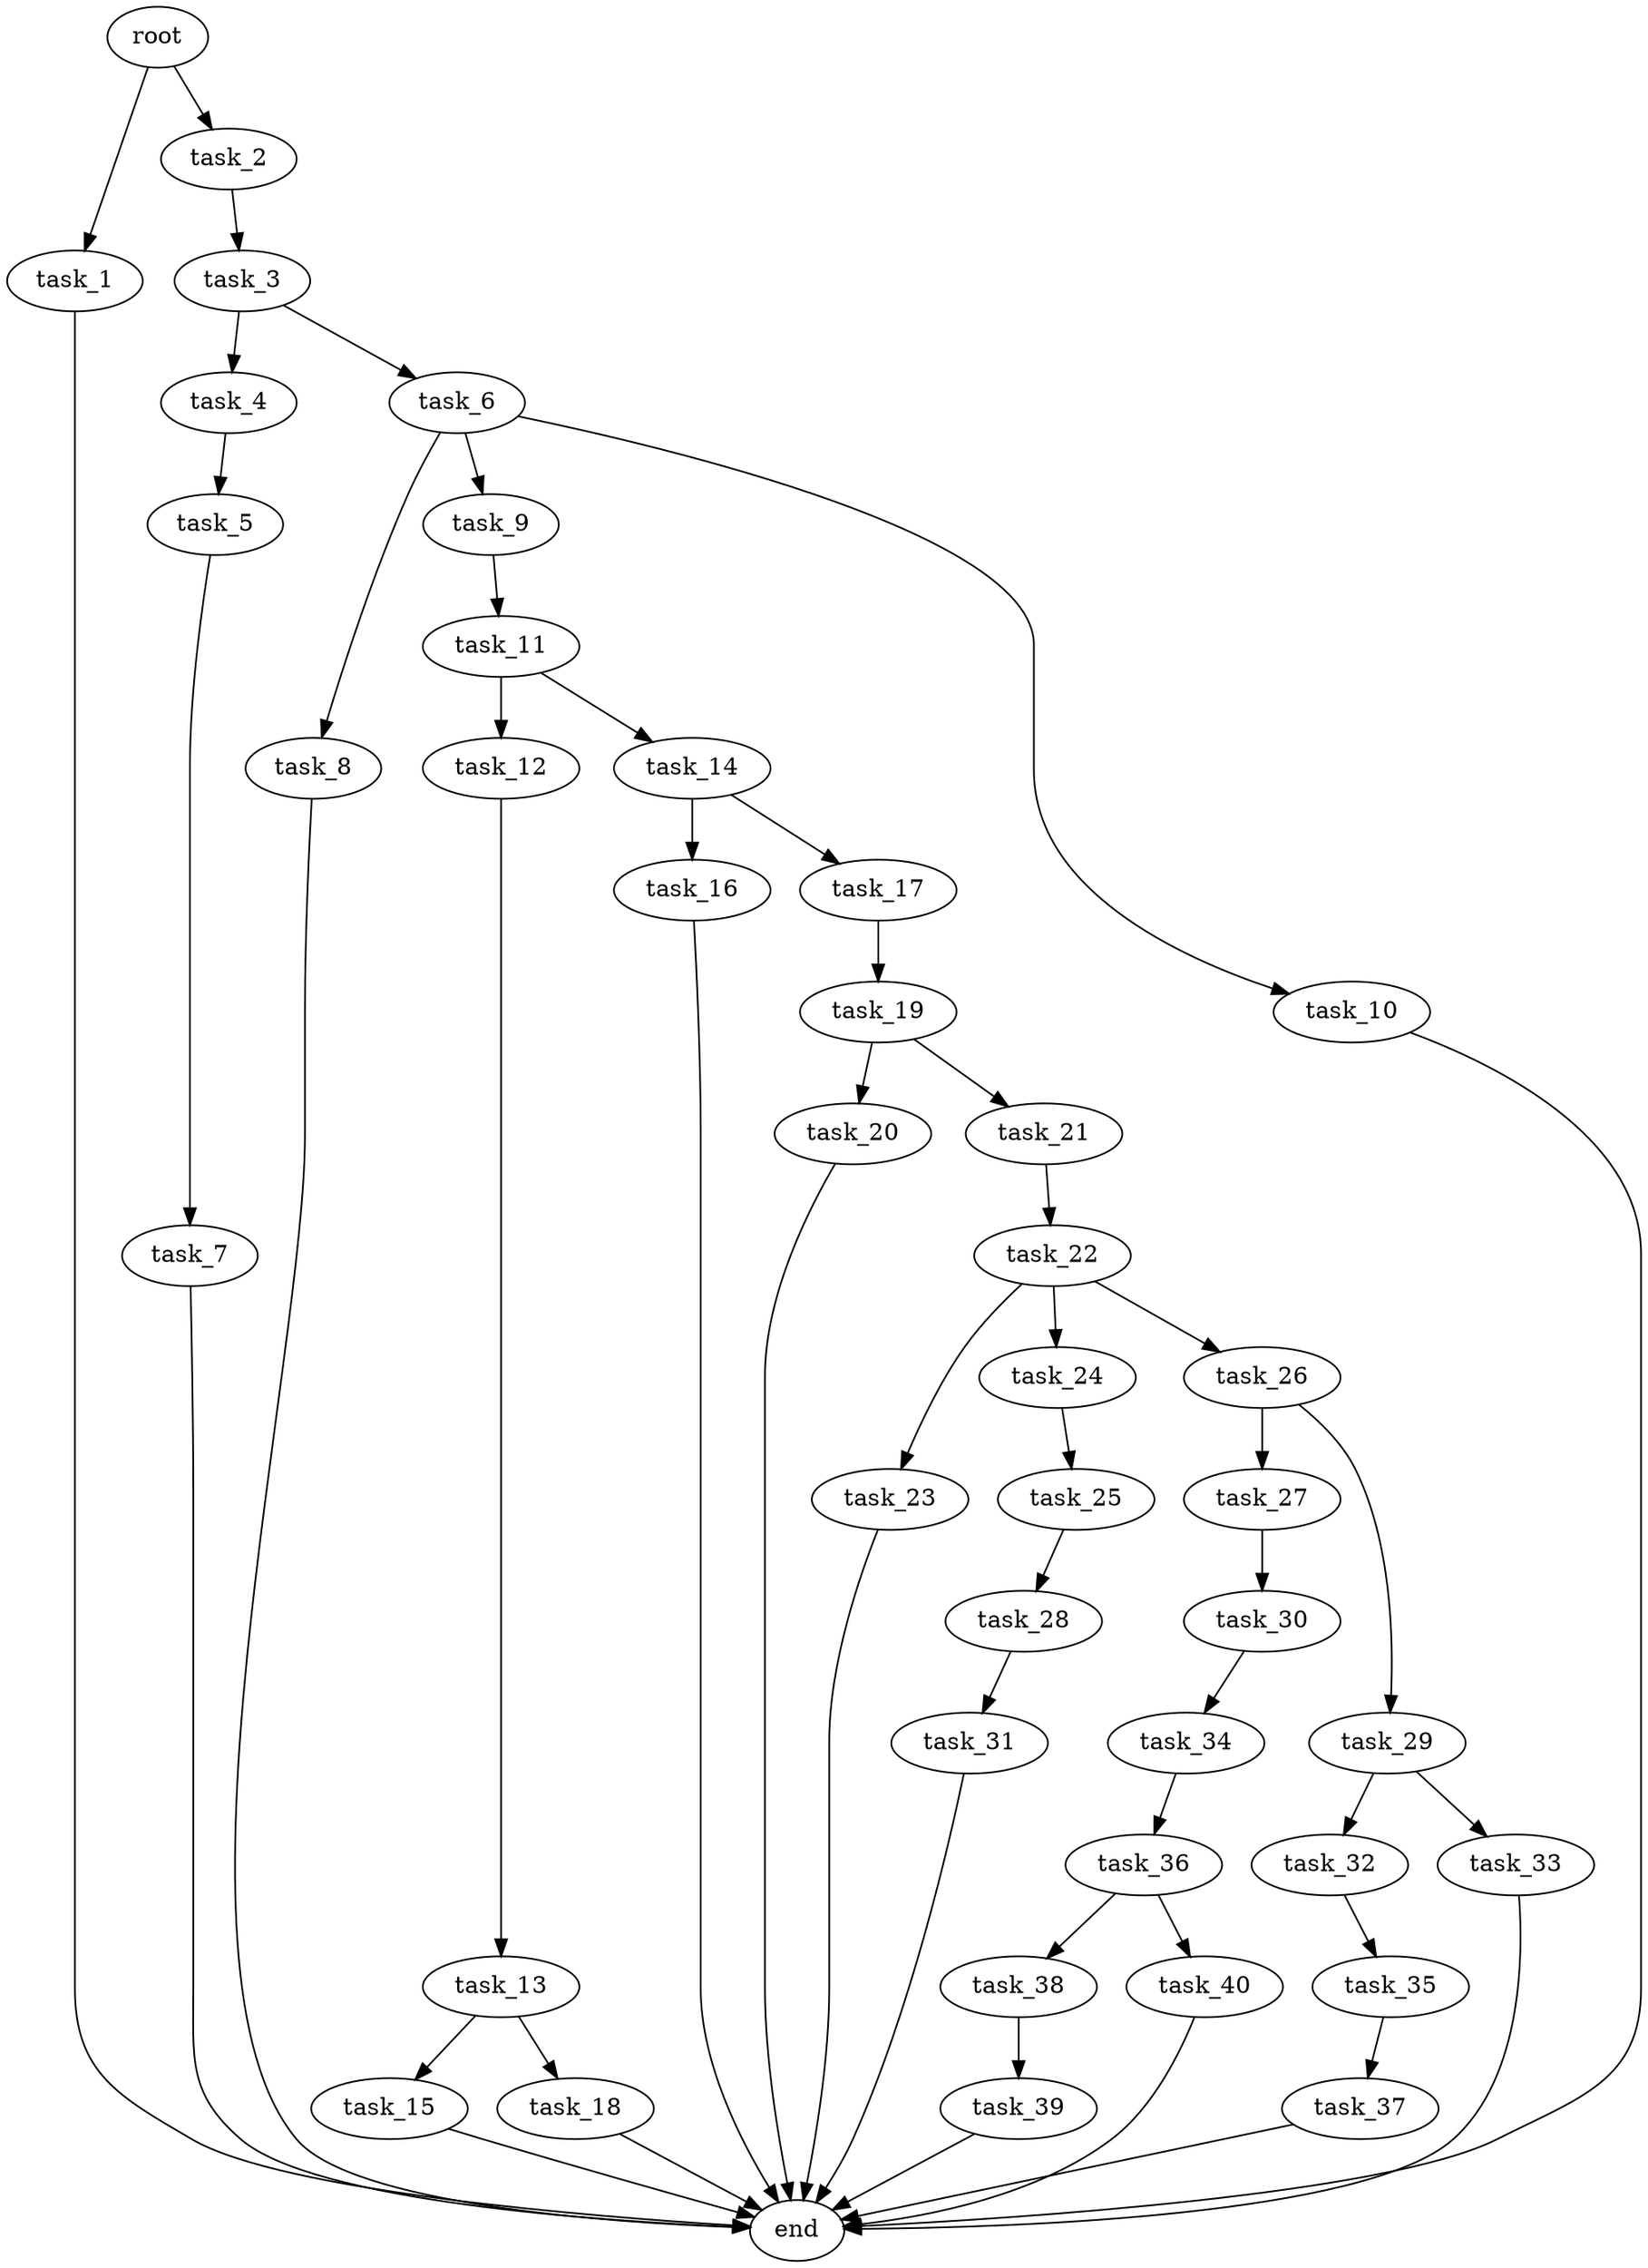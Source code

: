 digraph G {
  root [size="0.000000e+00"];
  task_1 [size="2.782024e+09"];
  task_2 [size="3.021733e+09"];
  task_3 [size="9.225524e+09"];
  task_4 [size="6.454423e+09"];
  task_5 [size="8.146913e+09"];
  task_6 [size="8.552001e+09"];
  task_7 [size="5.738949e+09"];
  task_8 [size="1.095699e+09"];
  task_9 [size="6.650179e+08"];
  task_10 [size="8.352006e+09"];
  task_11 [size="1.630884e+09"];
  task_12 [size="2.101304e+09"];
  task_13 [size="7.279850e+09"];
  task_14 [size="8.985499e+09"];
  task_15 [size="8.676057e+09"];
  task_16 [size="2.293830e+08"];
  task_17 [size="1.493005e+09"];
  task_18 [size="5.772307e+09"];
  task_19 [size="7.792426e+09"];
  task_20 [size="7.297939e+09"];
  task_21 [size="5.869208e+09"];
  task_22 [size="3.483127e+09"];
  task_23 [size="2.412755e+08"];
  task_24 [size="3.028604e+09"];
  task_25 [size="4.780209e+09"];
  task_26 [size="6.537893e+09"];
  task_27 [size="7.349486e+09"];
  task_28 [size="1.929320e+09"];
  task_29 [size="6.121190e+09"];
  task_30 [size="1.964130e+09"];
  task_31 [size="5.011986e+07"];
  task_32 [size="4.156428e+09"];
  task_33 [size="4.701496e+09"];
  task_34 [size="2.104961e+09"];
  task_35 [size="5.935256e+09"];
  task_36 [size="9.301993e+08"];
  task_37 [size="9.674179e+09"];
  task_38 [size="1.452695e+09"];
  task_39 [size="4.851162e+08"];
  task_40 [size="1.510166e+09"];
  end [size="0.000000e+00"];

  root -> task_1 [size="1.000000e-12"];
  root -> task_2 [size="1.000000e-12"];
  task_1 -> end [size="1.000000e-12"];
  task_2 -> task_3 [size="9.225524e+08"];
  task_3 -> task_4 [size="6.454423e+08"];
  task_3 -> task_6 [size="8.552001e+08"];
  task_4 -> task_5 [size="8.146913e+08"];
  task_5 -> task_7 [size="5.738949e+08"];
  task_6 -> task_8 [size="1.095699e+08"];
  task_6 -> task_9 [size="6.650179e+07"];
  task_6 -> task_10 [size="8.352006e+08"];
  task_7 -> end [size="1.000000e-12"];
  task_8 -> end [size="1.000000e-12"];
  task_9 -> task_11 [size="1.630884e+08"];
  task_10 -> end [size="1.000000e-12"];
  task_11 -> task_12 [size="2.101304e+08"];
  task_11 -> task_14 [size="8.985499e+08"];
  task_12 -> task_13 [size="7.279850e+08"];
  task_13 -> task_15 [size="8.676057e+08"];
  task_13 -> task_18 [size="5.772307e+08"];
  task_14 -> task_16 [size="2.293830e+07"];
  task_14 -> task_17 [size="1.493005e+08"];
  task_15 -> end [size="1.000000e-12"];
  task_16 -> end [size="1.000000e-12"];
  task_17 -> task_19 [size="7.792426e+08"];
  task_18 -> end [size="1.000000e-12"];
  task_19 -> task_20 [size="7.297939e+08"];
  task_19 -> task_21 [size="5.869208e+08"];
  task_20 -> end [size="1.000000e-12"];
  task_21 -> task_22 [size="3.483127e+08"];
  task_22 -> task_23 [size="2.412755e+07"];
  task_22 -> task_24 [size="3.028604e+08"];
  task_22 -> task_26 [size="6.537893e+08"];
  task_23 -> end [size="1.000000e-12"];
  task_24 -> task_25 [size="4.780209e+08"];
  task_25 -> task_28 [size="1.929320e+08"];
  task_26 -> task_27 [size="7.349486e+08"];
  task_26 -> task_29 [size="6.121190e+08"];
  task_27 -> task_30 [size="1.964130e+08"];
  task_28 -> task_31 [size="5.011986e+06"];
  task_29 -> task_32 [size="4.156428e+08"];
  task_29 -> task_33 [size="4.701496e+08"];
  task_30 -> task_34 [size="2.104961e+08"];
  task_31 -> end [size="1.000000e-12"];
  task_32 -> task_35 [size="5.935256e+08"];
  task_33 -> end [size="1.000000e-12"];
  task_34 -> task_36 [size="9.301993e+07"];
  task_35 -> task_37 [size="9.674179e+08"];
  task_36 -> task_38 [size="1.452695e+08"];
  task_36 -> task_40 [size="1.510166e+08"];
  task_37 -> end [size="1.000000e-12"];
  task_38 -> task_39 [size="4.851162e+07"];
  task_39 -> end [size="1.000000e-12"];
  task_40 -> end [size="1.000000e-12"];
}
